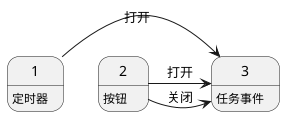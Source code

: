 @startuml
    1: 定时器
    2: 按钮
    3: 任务事件

    ' [*] --> 1
    1 -> 3 : 打开
    2 -> 3  : 打开
    2 -> 3  : 关闭

@enduml